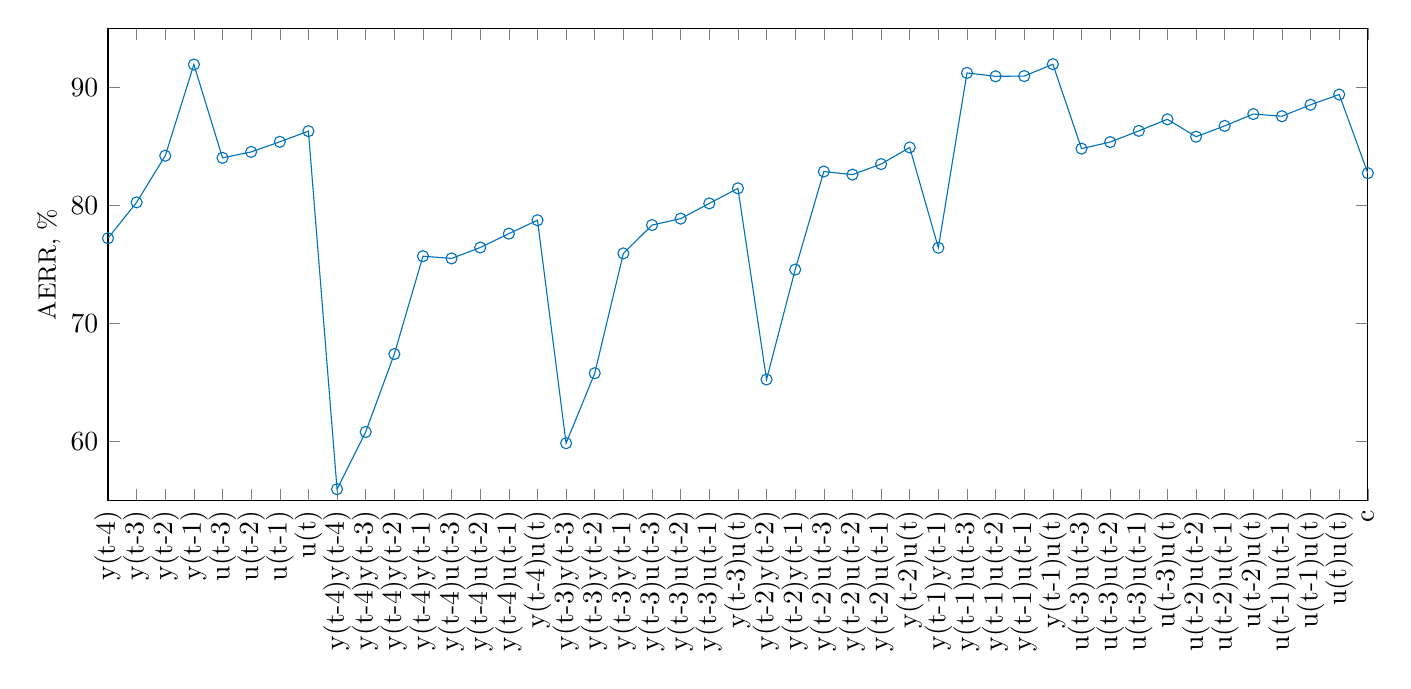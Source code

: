 % This file was created by matlab2tikz.
%
\definecolor{mycolor1}{rgb}{0.0,0.447,0.741}%
%
\begin{tikzpicture}

\begin{axis}[%
width=16cm,
height=6cm,
at={(0cm,0cm)},
scale only axis,
xmin=1,
xmax=45,
xtick={1,2,3,4,5,6,7,8,9,10,11,12,13,14,15,16,17,18,19,20,21,22,23,24,25,26,27,28,29,30,31,32,33,34,35,36,37,38,39,40,41,42,43,44,45},
xticklabels={{y(t-4)},{y(t-3)},{y(t-2)},{y(t-1)},{u(t-3)},{u(t-2)},{u(t-1)},{u(t)},{y(t-4)y(t-4)},{y(t-4)y(t-3)},{y(t-4)y(t-2)},{y(t-4)y(t-1)},{y(t-4)u(t-3)},{y(t-4)u(t-2)},{y(t-4)u(t-1)},{y(t-4)u(t)},{y(t-3)y(t-3)},{y(t-3)y(t-2)},{y(t-3)y(t-1)},{y(t-3)u(t-3)},{y(t-3)u(t-2)},{y(t-3)u(t-1)},{y(t-3)u(t)},{y(t-2)y(t-2)},{y(t-2)y(t-1)},{y(t-2)u(t-3)},{y(t-2)u(t-2)},{y(t-2)u(t-1)},{y(t-2)u(t)},{y(t-1)y(t-1)},{y(t-1)u(t-3)},{y(t-1)u(t-2)},{y(t-1)u(t-1)},{y(t-1)u(t)},{u(t-3)u(t-3)},{u(t-3)u(t-2)},{u(t-3)u(t-1)},{u(t-3)u(t)},{u(t-2)u(t-2)},{u(t-2)u(t-1)},{u(t-2)u(t)},{u(t-1)u(t-1)},{u(t-1)u(t)},{u(t)u(t)},{c}},
x tick label style={rotate=90,font=\tiny,anchor=east,font=,/pgf/number format/.cd,fixed,precision=3, set thousands separator={}},
xlabel style={font=\color{white!15!black}},
ymin=55,
ymax=95,
ylabel style={font=\color{white!15!black}},
ylabel={AERR, $\%$},
y label style={font={\small},at={(axis description cs:-0.03,0.5)},anchor=south},
axis background/.style={fill=white}
]
\addplot [color=mycolor1, mark=o, mark options={solid, mycolor1}, forget plot]
  table[row sep=crcr]{%
1	77.218\\
2	80.256\\
3	84.204\\
4	91.928\\
5	84.024\\
6	84.527\\
7	85.383\\
8	86.284\\
9	55.974\\
10	60.817\\
11	67.413\\
12	75.7\\
13	75.509\\
14	76.434\\
15	77.609\\
16	78.744\\
17	59.862\\
18	65.793\\
19	75.935\\
20	78.333\\
21	78.877\\
22	80.169\\
23	81.445\\
24	65.261\\
25	74.563\\
26	82.867\\
27	82.604\\
28	83.498\\
29	84.906\\
30	76.412\\
31	91.215\\
32	90.927\\
33	90.948\\
34	91.954\\
35	84.805\\
36	85.36\\
37	86.309\\
38	87.289\\
39	85.816\\
40	86.731\\
41	87.732\\
42	87.549\\
43	88.519\\
44	89.386\\
45	82.727\\
};
\end{axis}
\end{tikzpicture}%